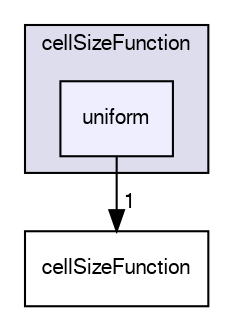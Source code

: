 digraph "applications/utilities/mesh/generation/foamyHexMesh/conformalVoronoiMesh/cellSizeControlSurfaces/cellSizeFunction/uniform" {
  bgcolor=transparent;
  compound=true
  node [ fontsize="10", fontname="FreeSans"];
  edge [ labelfontsize="10", labelfontname="FreeSans"];
  subgraph clusterdir_614cd9042bbdf0551174d382eef52756 {
    graph [ bgcolor="#ddddee", pencolor="black", label="cellSizeFunction" fontname="FreeSans", fontsize="10", URL="dir_614cd9042bbdf0551174d382eef52756.html"]
  dir_415ddce4cabf4d44e73a9694354a65e4 [shape=box, label="uniform", style="filled", fillcolor="#eeeeff", pencolor="black", URL="dir_415ddce4cabf4d44e73a9694354a65e4.html"];
  }
  dir_e3bb443d8adf418f6f07027144ab29af [shape=box label="cellSizeFunction" URL="dir_e3bb443d8adf418f6f07027144ab29af.html"];
  dir_415ddce4cabf4d44e73a9694354a65e4->dir_e3bb443d8adf418f6f07027144ab29af [headlabel="1", labeldistance=1.5 headhref="dir_001227_000363.html"];
}
